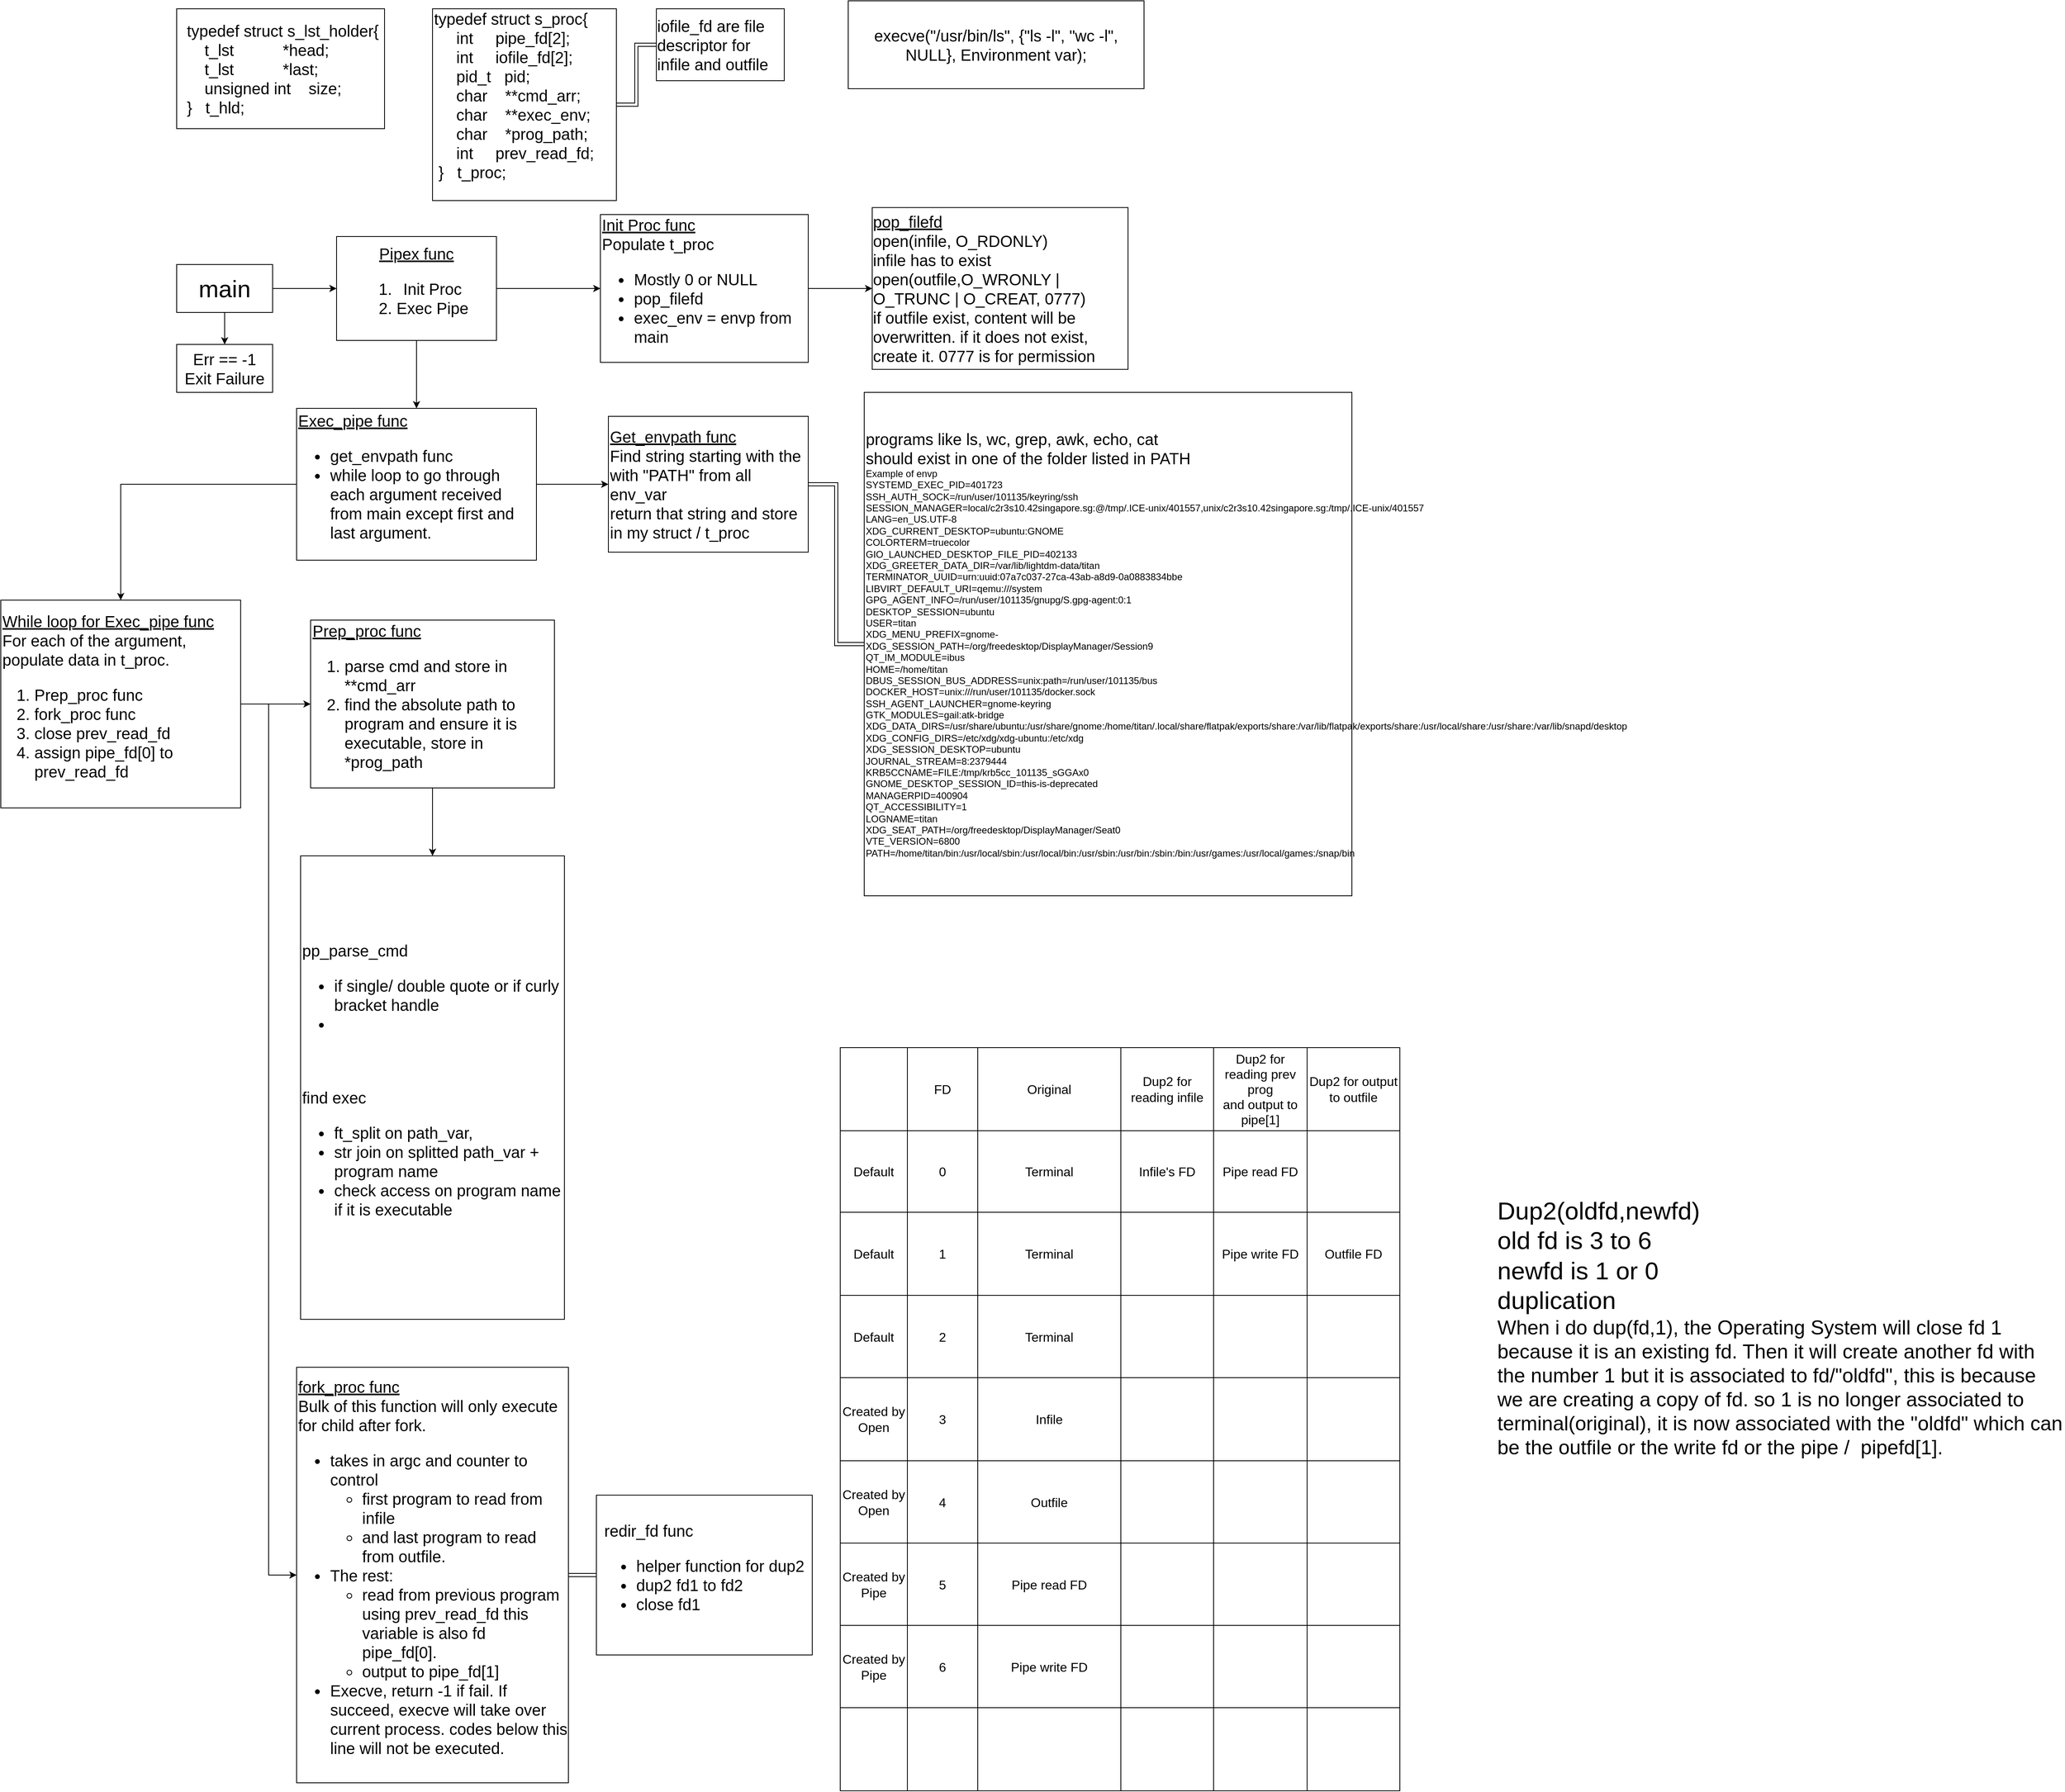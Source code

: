 <mxfile version="22.1.4" type="github">
  <diagram name="Page-1" id="S5-0JtYaMWdxEyBJnW1v">
    <mxGraphModel dx="2359" dy="1942" grid="1" gridSize="10" guides="1" tooltips="1" connect="1" arrows="1" fold="1" page="1" pageScale="1" pageWidth="850" pageHeight="1100" math="0" shadow="0">
      <root>
        <mxCell id="0" />
        <mxCell id="1" parent="0" />
        <mxCell id="DZKNoQdhy6jW-IzfUURD-4" style="edgeStyle=orthogonalEdgeStyle;rounded=0;orthogonalLoop=1;jettySize=auto;html=1;" parent="1" source="DZKNoQdhy6jW-IzfUURD-2" target="DZKNoQdhy6jW-IzfUURD-3" edge="1">
          <mxGeometry relative="1" as="geometry" />
        </mxCell>
        <mxCell id="Xo_m1RiFRlMSzJI0WYCG-6" style="edgeStyle=orthogonalEdgeStyle;rounded=0;orthogonalLoop=1;jettySize=auto;html=1;entryX=0;entryY=0.5;entryDx=0;entryDy=0;" parent="1" source="DZKNoQdhy6jW-IzfUURD-2" target="DZKNoQdhy6jW-IzfUURD-5" edge="1">
          <mxGeometry relative="1" as="geometry" />
        </mxCell>
        <mxCell id="DZKNoQdhy6jW-IzfUURD-2" value="&lt;font style=&quot;font-size: 30px;&quot;&gt;main&lt;/font&gt;" style="rounded=0;whiteSpace=wrap;html=1;" parent="1" vertex="1">
          <mxGeometry x="40" y="80" width="120" height="60" as="geometry" />
        </mxCell>
        <mxCell id="DZKNoQdhy6jW-IzfUURD-3" value="&lt;font style=&quot;font-size: 20px;&quot;&gt;Err == -1&lt;br&gt;Exit Failure&lt;/font&gt;" style="rounded=0;whiteSpace=wrap;html=1;" parent="1" vertex="1">
          <mxGeometry x="40" y="180" width="120" height="60" as="geometry" />
        </mxCell>
        <mxCell id="Xo_m1RiFRlMSzJI0WYCG-9" style="edgeStyle=orthogonalEdgeStyle;rounded=0;orthogonalLoop=1;jettySize=auto;html=1;" parent="1" source="DZKNoQdhy6jW-IzfUURD-5" target="Xo_m1RiFRlMSzJI0WYCG-7" edge="1">
          <mxGeometry relative="1" as="geometry" />
        </mxCell>
        <mxCell id="Xo_m1RiFRlMSzJI0WYCG-14" style="edgeStyle=orthogonalEdgeStyle;rounded=0;orthogonalLoop=1;jettySize=auto;html=1;" parent="1" source="DZKNoQdhy6jW-IzfUURD-5" target="Xo_m1RiFRlMSzJI0WYCG-12" edge="1">
          <mxGeometry relative="1" as="geometry" />
        </mxCell>
        <mxCell id="DZKNoQdhy6jW-IzfUURD-5" value="&lt;font style=&quot;font-size: 20px;&quot;&gt;&lt;u&gt;Pipex func&lt;/u&gt;&lt;br&gt;&lt;ol&gt;&lt;li&gt;Init Proc&lt;/li&gt;&lt;li&gt;Exec Pipe&lt;/li&gt;&lt;/ol&gt;&lt;/font&gt;" style="rounded=0;whiteSpace=wrap;html=1;align=center;" parent="1" vertex="1">
          <mxGeometry x="240" y="45" width="200" height="130" as="geometry" />
        </mxCell>
        <mxCell id="Xo_m1RiFRlMSzJI0WYCG-5" style="edgeStyle=orthogonalEdgeStyle;rounded=0;orthogonalLoop=1;jettySize=auto;html=1;entryX=0;entryY=0.5;entryDx=0;entryDy=0;shape=link;" parent="1" source="Xo_m1RiFRlMSzJI0WYCG-1" target="Xo_m1RiFRlMSzJI0WYCG-3" edge="1">
          <mxGeometry relative="1" as="geometry" />
        </mxCell>
        <mxCell id="Xo_m1RiFRlMSzJI0WYCG-1" value="&lt;div style=&quot;font-size: 20px;&quot;&gt;&lt;font style=&quot;font-size: 20px;&quot;&gt;&lt;span style=&quot;background-color: initial;&quot;&gt;typedef struct s_proc{&lt;/span&gt;&lt;br&gt;&lt;/font&gt;&lt;/div&gt;&lt;div style=&quot;font-size: 20px;&quot;&gt;&lt;font style=&quot;font-size: 20px;&quot;&gt;&amp;nbsp; &amp;nbsp; &amp;nbsp;int&amp;nbsp; &amp;nbsp; &amp;nbsp;pipe_fd[2];&lt;/font&gt;&lt;/div&gt;&lt;div style=&quot;font-size: 20px;&quot;&gt;&lt;font style=&quot;font-size: 20px;&quot;&gt;&amp;nbsp; &amp;nbsp; &amp;nbsp;int&amp;nbsp; &amp;nbsp; &amp;nbsp;iofile_fd[2];&lt;/font&gt;&lt;/div&gt;&lt;div style=&quot;font-size: 20px;&quot;&gt;&lt;font style=&quot;font-size: 20px;&quot;&gt;&amp;nbsp; &amp;nbsp; &amp;nbsp;pid_t&amp;nbsp; &amp;nbsp;pid;&lt;/font&gt;&lt;/div&gt;&lt;div style=&quot;font-size: 20px;&quot;&gt;&lt;font style=&quot;font-size: 20px;&quot;&gt;&amp;nbsp; &amp;nbsp; &amp;nbsp;char&amp;nbsp; &amp;nbsp; **cmd_arr;&lt;/font&gt;&lt;/div&gt;&lt;div style=&quot;font-size: 20px;&quot;&gt;&lt;font style=&quot;font-size: 20px;&quot;&gt;&amp;nbsp; &amp;nbsp; &amp;nbsp;char&amp;nbsp; &amp;nbsp; **exec_env;&lt;/font&gt;&lt;/div&gt;&lt;div style=&quot;font-size: 20px;&quot;&gt;&lt;font style=&quot;font-size: 20px;&quot;&gt;&amp;nbsp; &amp;nbsp; &amp;nbsp;char&amp;nbsp; &amp;nbsp; *prog_path;&lt;/font&gt;&lt;/div&gt;&lt;div style=&quot;font-size: 20px;&quot;&gt;&lt;font style=&quot;font-size: 20px;&quot;&gt;&amp;nbsp; &amp;nbsp; &amp;nbsp;int&amp;nbsp; &amp;nbsp; &amp;nbsp;prev_read_fd;&lt;/font&gt;&lt;/div&gt;&lt;div style=&quot;font-size: 20px;&quot;&gt;&lt;font style=&quot;font-size: 20px;&quot;&gt;&amp;nbsp;}&amp;nbsp; &amp;nbsp;t_proc;&lt;/font&gt;&lt;/div&gt;&lt;div style=&quot;font-size: 20px;&quot;&gt;&lt;br&gt;&lt;/div&gt;" style="rounded=0;whiteSpace=wrap;html=1;align=left;" parent="1" vertex="1">
          <mxGeometry x="360" y="-240" width="230" height="240" as="geometry" />
        </mxCell>
        <mxCell id="Xo_m1RiFRlMSzJI0WYCG-2" value="&lt;div style=&quot;border-color: var(--border-color); text-align: left; font-size: 20px;&quot;&gt;&lt;font style=&quot;font-size: 20px;&quot;&gt;&amp;nbsp;typedef struct s_lst_holder{&lt;/font&gt;&lt;/div&gt;&lt;div style=&quot;border-color: var(--border-color); text-align: left; font-size: 20px;&quot;&gt;&lt;font style=&quot;font-size: 20px;&quot;&gt;&amp;nbsp; &amp;nbsp; &amp;nbsp;t_lst&amp;nbsp; &amp;nbsp; &amp;nbsp; &amp;nbsp; &amp;nbsp; &amp;nbsp;*head;&lt;/font&gt;&lt;/div&gt;&lt;div style=&quot;border-color: var(--border-color); text-align: left; font-size: 20px;&quot;&gt;&lt;font style=&quot;font-size: 20px;&quot;&gt;&amp;nbsp; &amp;nbsp; &amp;nbsp;t_lst&amp;nbsp; &amp;nbsp; &amp;nbsp; &amp;nbsp; &amp;nbsp; &amp;nbsp;*last;&lt;/font&gt;&lt;/div&gt;&lt;div style=&quot;border-color: var(--border-color); text-align: left; font-size: 20px;&quot;&gt;&lt;font style=&quot;font-size: 20px;&quot;&gt;&amp;nbsp; &amp;nbsp; &amp;nbsp;unsigned int&amp;nbsp; &amp;nbsp; size;&lt;/font&gt;&lt;/div&gt;&lt;div style=&quot;border-color: var(--border-color); text-align: left; font-size: 20px;&quot;&gt;&lt;font style=&quot;font-size: 20px;&quot;&gt;&amp;nbsp;}&amp;nbsp; &amp;nbsp;t_hld;&lt;/font&gt;&lt;/div&gt;" style="rounded=0;whiteSpace=wrap;html=1;" parent="1" vertex="1">
          <mxGeometry x="40" y="-240" width="260" height="150" as="geometry" />
        </mxCell>
        <mxCell id="Xo_m1RiFRlMSzJI0WYCG-3" value="&lt;div style=&quot;text-align: left;&quot;&gt;&lt;span style=&quot;background-color: initial;&quot;&gt;&lt;font style=&quot;font-size: 20px;&quot;&gt;iofile_fd are file descriptor for&amp;nbsp; infile and outfile&lt;/font&gt;&lt;/span&gt;&lt;/div&gt;" style="rounded=0;whiteSpace=wrap;html=1;" parent="1" vertex="1">
          <mxGeometry x="640" y="-240" width="160" height="90" as="geometry" />
        </mxCell>
        <mxCell id="Xo_m1RiFRlMSzJI0WYCG-11" style="edgeStyle=orthogonalEdgeStyle;rounded=0;orthogonalLoop=1;jettySize=auto;html=1;" parent="1" source="Xo_m1RiFRlMSzJI0WYCG-7" target="Xo_m1RiFRlMSzJI0WYCG-10" edge="1">
          <mxGeometry relative="1" as="geometry" />
        </mxCell>
        <mxCell id="Xo_m1RiFRlMSzJI0WYCG-7" value="&lt;font style=&quot;font-size: 20px;&quot;&gt;&lt;u&gt;Init Proc func&lt;/u&gt;&lt;br&gt;&lt;span style=&quot;background-color: initial;&quot;&gt;Populate t_proc&lt;/span&gt;&lt;br&gt;&lt;ul&gt;&lt;li&gt;&lt;font style=&quot;font-size: 20px;&quot;&gt;Mostly 0 or NULL&lt;br&gt;&lt;/font&gt;&lt;/li&gt;&lt;li&gt;&lt;font style=&quot;font-size: 20px;&quot;&gt;pop_filefd&lt;/font&gt;&lt;/li&gt;&lt;li&gt;&lt;font style=&quot;font-size: 20px;&quot;&gt;exec_env = envp from main&lt;/font&gt;&lt;/li&gt;&lt;/ul&gt;&lt;/font&gt;" style="rounded=0;whiteSpace=wrap;html=1;align=left;" parent="1" vertex="1">
          <mxGeometry x="570" y="17.5" width="260" height="185" as="geometry" />
        </mxCell>
        <mxCell id="Xo_m1RiFRlMSzJI0WYCG-10" value="&lt;div style=&quot;text-align: left; font-size: 20px;&quot;&gt;&lt;span style=&quot;background-color: initial;&quot;&gt;&lt;font style=&quot;font-size: 20px;&quot;&gt;&lt;u&gt;pop_filefd&lt;/u&gt;&lt;/font&gt;&lt;/span&gt;&lt;/div&gt;&lt;div style=&quot;text-align: left; font-size: 20px;&quot;&gt;&lt;span style=&quot;background-color: initial;&quot;&gt;&lt;font style=&quot;font-size: 20px;&quot;&gt;open(infile, O_RDONLY)&lt;/font&gt;&lt;/span&gt;&lt;/div&gt;&lt;div style=&quot;text-align: left; font-size: 20px;&quot;&gt;&lt;span style=&quot;background-color: initial;&quot;&gt;&lt;font style=&quot;font-size: 20px;&quot;&gt;infile has to exist&lt;/font&gt;&lt;/span&gt;&lt;/div&gt;&lt;div style=&quot;text-align: left; font-size: 20px;&quot;&gt;&lt;span style=&quot;background-color: initial;&quot;&gt;&lt;font style=&quot;font-size: 20px;&quot;&gt;open(outfile,O_WRONLY | O_TRUNC | O_CREAT, 0777)&lt;/font&gt;&lt;/span&gt;&lt;/div&gt;&lt;div style=&quot;text-align: left; font-size: 20px;&quot;&gt;&lt;span style=&quot;background-color: initial;&quot;&gt;&lt;font style=&quot;font-size: 20px;&quot;&gt;if outfile exist, content will be overwritten. if it does not exist, create it. 0777 is for permission&lt;/font&gt;&lt;/span&gt;&lt;/div&gt;" style="rounded=0;whiteSpace=wrap;html=1;" parent="1" vertex="1">
          <mxGeometry x="910" y="8.75" width="320" height="202.5" as="geometry" />
        </mxCell>
        <mxCell id="Xo_m1RiFRlMSzJI0WYCG-19" style="edgeStyle=orthogonalEdgeStyle;rounded=0;orthogonalLoop=1;jettySize=auto;html=1;entryX=0;entryY=0.5;entryDx=0;entryDy=0;" parent="1" source="Xo_m1RiFRlMSzJI0WYCG-12" target="Xo_m1RiFRlMSzJI0WYCG-13" edge="1">
          <mxGeometry relative="1" as="geometry" />
        </mxCell>
        <mxCell id="Xo_m1RiFRlMSzJI0WYCG-21" style="edgeStyle=orthogonalEdgeStyle;rounded=0;orthogonalLoop=1;jettySize=auto;html=1;entryX=0.5;entryY=0;entryDx=0;entryDy=0;" parent="1" source="Xo_m1RiFRlMSzJI0WYCG-12" target="Xo_m1RiFRlMSzJI0WYCG-20" edge="1">
          <mxGeometry relative="1" as="geometry" />
        </mxCell>
        <mxCell id="Xo_m1RiFRlMSzJI0WYCG-12" value="&lt;font style=&quot;font-size: 20px;&quot;&gt;&lt;u&gt;Exec_pipe func&lt;/u&gt;&lt;br&gt;&lt;ul&gt;&lt;li&gt;&lt;font style=&quot;font-size: 20px;&quot;&gt;get_envpath func&lt;/font&gt;&lt;/li&gt;&lt;li&gt;&lt;font style=&quot;font-size: 20px;&quot;&gt;while loop to go through each argument received from main except first and last argument.&lt;/font&gt;&lt;/li&gt;&lt;/ul&gt;&lt;/font&gt;" style="rounded=0;whiteSpace=wrap;html=1;align=left;" parent="1" vertex="1">
          <mxGeometry x="190" y="260" width="300" height="190" as="geometry" />
        </mxCell>
        <mxCell id="Xo_m1RiFRlMSzJI0WYCG-16" style="edgeStyle=orthogonalEdgeStyle;rounded=0;orthogonalLoop=1;jettySize=auto;html=1;shape=link;" parent="1" source="Xo_m1RiFRlMSzJI0WYCG-13" target="Xo_m1RiFRlMSzJI0WYCG-15" edge="1">
          <mxGeometry relative="1" as="geometry" />
        </mxCell>
        <mxCell id="Xo_m1RiFRlMSzJI0WYCG-13" value="&lt;font style=&quot;font-size: 20px;&quot;&gt;&lt;u&gt;Get_envpath func&lt;/u&gt;&lt;br&gt;Find string starting with the with &quot;PATH&quot; from all env_var&lt;br&gt;return that string and store in my struct / t_proc&lt;br&gt;&lt;/font&gt;" style="rounded=0;whiteSpace=wrap;html=1;align=left;" parent="1" vertex="1">
          <mxGeometry x="580" y="270" width="250" height="170" as="geometry" />
        </mxCell>
        <mxCell id="Xo_m1RiFRlMSzJI0WYCG-15" value="&lt;div style=&quot;text-align: justify;&quot;&gt;&lt;br&gt;&lt;/div&gt;&lt;font style=&quot;font-size: 20px;&quot;&gt;&lt;div style=&quot;text-align: justify;&quot;&gt;&lt;span style=&quot;background-color: initial;&quot;&gt;programs like ls, wc, grep, awk, echo, cat&amp;nbsp;&lt;/span&gt;&lt;/div&gt;&lt;div style=&quot;text-align: justify;&quot;&gt;&lt;span style=&quot;background-color: initial;&quot;&gt;should exist in one of the folder listed in PATH&lt;/span&gt;&lt;/div&gt;&lt;/font&gt;&lt;div style=&quot;text-align: justify;&quot;&gt;&lt;span style=&quot;background-color: initial;&quot;&gt;Example of envp&lt;/span&gt;&lt;/div&gt;&lt;div style=&quot;text-align: justify;&quot;&gt;SYSTEMD_EXEC_PID=401723&lt;/div&gt;&lt;div style=&quot;text-align: justify;&quot;&gt;SSH_AUTH_SOCK=/run/user/101135/keyring/ssh&lt;/div&gt;&lt;div style=&quot;text-align: justify;&quot;&gt;SESSION_MANAGER=local/c2r3s10.42singapore.sg:@/tmp/.ICE-unix/401557,unix/c2r3s10.42singapore.sg:/tmp/.ICE-unix/401557&lt;/div&gt;&lt;div style=&quot;text-align: justify;&quot;&gt;LANG=en_US.UTF-8&lt;/div&gt;&lt;div style=&quot;text-align: justify;&quot;&gt;XDG_CURRENT_DESKTOP=ubuntu:GNOME&lt;/div&gt;&lt;div style=&quot;text-align: justify;&quot;&gt;COLORTERM=truecolor&lt;/div&gt;&lt;div style=&quot;text-align: justify;&quot;&gt;GIO_LAUNCHED_DESKTOP_FILE_PID=402133&lt;/div&gt;&lt;div style=&quot;text-align: justify;&quot;&gt;XDG_GREETER_DATA_DIR=/var/lib/lightdm-data/titan&lt;/div&gt;&lt;div style=&quot;text-align: justify;&quot;&gt;TERMINATOR_UUID=urn:uuid:07a7c037-27ca-43ab-a8d9-0a0883834bbe&lt;/div&gt;&lt;div style=&quot;text-align: justify;&quot;&gt;LIBVIRT_DEFAULT_URI=qemu:///system&lt;/div&gt;&lt;div style=&quot;text-align: justify;&quot;&gt;GPG_AGENT_INFO=/run/user/101135/gnupg/S.gpg-agent:0:1&lt;/div&gt;&lt;div style=&quot;text-align: justify;&quot;&gt;DESKTOP_SESSION=ubuntu&lt;/div&gt;&lt;div style=&quot;text-align: justify;&quot;&gt;USER=titan&lt;/div&gt;&lt;div style=&quot;text-align: justify;&quot;&gt;XDG_MENU_PREFIX=gnome-&lt;/div&gt;&lt;div style=&quot;text-align: justify;&quot;&gt;XDG_SESSION_PATH=/org/freedesktop/DisplayManager/Session9&lt;/div&gt;&lt;div style=&quot;text-align: justify;&quot;&gt;QT_IM_MODULE=ibus&lt;/div&gt;&lt;div style=&quot;text-align: justify;&quot;&gt;HOME=/home/titan&lt;/div&gt;&lt;div style=&quot;text-align: justify;&quot;&gt;DBUS_SESSION_BUS_ADDRESS=unix:path=/run/user/101135/bus&lt;/div&gt;&lt;div style=&quot;text-align: justify;&quot;&gt;DOCKER_HOST=unix:///run/user/101135/docker.sock&lt;/div&gt;&lt;div style=&quot;text-align: justify;&quot;&gt;SSH_AGENT_LAUNCHER=gnome-keyring&lt;/div&gt;&lt;div style=&quot;text-align: justify;&quot;&gt;GTK_MODULES=gail:atk-bridge&lt;/div&gt;&lt;div style=&quot;text-align: justify;&quot;&gt;XDG_DATA_DIRS=/usr/share/ubuntu:/usr/share/gnome:/home/titan/.local/share/flatpak/exports/share:/var/lib/flatpak/exports/share:/usr/local/share:/usr/share:/var/lib/snapd/desktop&lt;/div&gt;&lt;div style=&quot;text-align: justify;&quot;&gt;XDG_CONFIG_DIRS=/etc/xdg/xdg-ubuntu:/etc/xdg&lt;/div&gt;&lt;div style=&quot;text-align: justify;&quot;&gt;XDG_SESSION_DESKTOP=ubuntu&lt;/div&gt;&lt;div style=&quot;text-align: justify;&quot;&gt;JOURNAL_STREAM=8:2379444&lt;/div&gt;&lt;div style=&quot;text-align: justify;&quot;&gt;KRB5CCNAME=FILE:/tmp/krb5cc_101135_sGGAx0&lt;/div&gt;&lt;div style=&quot;text-align: justify;&quot;&gt;GNOME_DESKTOP_SESSION_ID=this-is-deprecated&lt;/div&gt;&lt;div style=&quot;text-align: justify;&quot;&gt;MANAGERPID=400904&lt;/div&gt;&lt;div style=&quot;text-align: justify;&quot;&gt;QT_ACCESSIBILITY=1&lt;/div&gt;&lt;div style=&quot;text-align: justify;&quot;&gt;LOGNAME=titan&lt;/div&gt;&lt;div style=&quot;text-align: justify;&quot;&gt;XDG_SEAT_PATH=/org/freedesktop/DisplayManager/Seat0&lt;/div&gt;&lt;div style=&quot;text-align: justify;&quot;&gt;VTE_VERSION=6800&lt;/div&gt;&lt;div style=&quot;text-align: justify;&quot;&gt;PATH=/home/titan/bin:/usr/local/sbin:/usr/local/bin:/usr/sbin:/usr/bin:/sbin:/bin:/usr/games:/usr/local/games:/snap/bin&lt;/div&gt;&lt;div style=&quot;text-align: justify;&quot;&gt;&lt;br&gt;&lt;/div&gt;" style="rounded=0;whiteSpace=wrap;html=1;align=left;" parent="1" vertex="1">
          <mxGeometry x="900" y="240" width="610" height="630" as="geometry" />
        </mxCell>
        <mxCell id="Xo_m1RiFRlMSzJI0WYCG-24" style="edgeStyle=orthogonalEdgeStyle;rounded=0;orthogonalLoop=1;jettySize=auto;html=1;" parent="1" source="Xo_m1RiFRlMSzJI0WYCG-20" target="Xo_m1RiFRlMSzJI0WYCG-22" edge="1">
          <mxGeometry relative="1" as="geometry" />
        </mxCell>
        <mxCell id="Xo_m1RiFRlMSzJI0WYCG-27" style="edgeStyle=orthogonalEdgeStyle;rounded=0;orthogonalLoop=1;jettySize=auto;html=1;entryX=0;entryY=0.5;entryDx=0;entryDy=0;" parent="1" source="Xo_m1RiFRlMSzJI0WYCG-20" target="Xo_m1RiFRlMSzJI0WYCG-25" edge="1">
          <mxGeometry relative="1" as="geometry" />
        </mxCell>
        <mxCell id="Xo_m1RiFRlMSzJI0WYCG-20" value="&lt;font style=&quot;font-size: 20px;&quot;&gt;&lt;u&gt;While loop for Exec_pipe func&lt;br&gt;&lt;/u&gt;For each of the argument, populate data in t_proc.&lt;br&gt;&lt;ol&gt;&lt;li&gt;&lt;font style=&quot;font-size: 20px;&quot;&gt;Prep_proc func&lt;/font&gt;&lt;/li&gt;&lt;li&gt;&lt;font style=&quot;font-size: 20px;&quot;&gt;fork_proc func&lt;/font&gt;&lt;/li&gt;&lt;li&gt;&lt;font style=&quot;font-size: 20px;&quot;&gt;close prev_read_fd&lt;/font&gt;&lt;/li&gt;&lt;li&gt;&lt;font style=&quot;font-size: 20px;&quot;&gt;assign pipe_fd[0] to prev_read_fd&amp;nbsp;&lt;/font&gt;&lt;/li&gt;&lt;/ol&gt;&lt;/font&gt;" style="rounded=0;whiteSpace=wrap;html=1;align=left;" parent="1" vertex="1">
          <mxGeometry x="-180" y="500" width="300" height="260" as="geometry" />
        </mxCell>
        <mxCell id="T_XelG2kcNuDPpH44jGu-3" style="edgeStyle=orthogonalEdgeStyle;rounded=0;orthogonalLoop=1;jettySize=auto;html=1;" parent="1" source="Xo_m1RiFRlMSzJI0WYCG-22" target="T_XelG2kcNuDPpH44jGu-1" edge="1">
          <mxGeometry relative="1" as="geometry" />
        </mxCell>
        <mxCell id="Xo_m1RiFRlMSzJI0WYCG-22" value="&lt;font style=&quot;font-size: 20px;&quot;&gt;&lt;u&gt;Prep_proc func&lt;br&gt;&lt;/u&gt;&lt;ol style=&quot;border-color: var(--border-color);&quot;&gt;&lt;li style=&quot;border-color: var(--border-color);&quot;&gt;&lt;font style=&quot;border-color: var(--border-color);&quot;&gt;parse cmd and store in **cmd_arr&lt;/font&gt;&lt;/li&gt;&lt;li style=&quot;border-color: var(--border-color);&quot;&gt;&lt;font style=&quot;border-color: var(--border-color);&quot;&gt;find the absolute path to program and ensure it is executable, store in *prog_path&lt;/font&gt;&lt;/li&gt;&lt;/ol&gt;&lt;/font&gt;" style="rounded=0;whiteSpace=wrap;html=1;align=left;" parent="1" vertex="1">
          <mxGeometry x="207.5" y="525" width="305" height="210" as="geometry" />
        </mxCell>
        <mxCell id="Xo_m1RiFRlMSzJI0WYCG-29" style="edgeStyle=orthogonalEdgeStyle;rounded=0;orthogonalLoop=1;jettySize=auto;html=1;entryX=0;entryY=0.5;entryDx=0;entryDy=0;shape=link;" parent="1" source="Xo_m1RiFRlMSzJI0WYCG-25" target="Xo_m1RiFRlMSzJI0WYCG-28" edge="1">
          <mxGeometry relative="1" as="geometry" />
        </mxCell>
        <mxCell id="Xo_m1RiFRlMSzJI0WYCG-25" value="&lt;font style=&quot;font-size: 20px;&quot;&gt;&lt;u&gt;fork_proc func&lt;br&gt;&lt;/u&gt;Bulk of this function will only execute for child after fork.&lt;br&gt;&lt;ul&gt;&lt;li&gt;&lt;span style=&quot;background-color: initial;&quot;&gt;takes in argc and counter to control&lt;/span&gt;&lt;br&gt;&lt;/li&gt;&lt;ul&gt;&lt;li&gt;&lt;span style=&quot;background-color: initial;&quot;&gt;first program to read from infile&lt;/span&gt;&lt;/li&gt;&lt;li&gt;&lt;span style=&quot;background-color: initial;&quot;&gt;and last program to read from outfile.&amp;nbsp;&lt;/span&gt;&lt;/li&gt;&lt;/ul&gt;&lt;li&gt;&lt;span style=&quot;background-color: initial;&quot;&gt;The rest:&lt;/span&gt;&lt;/li&gt;&lt;ul&gt;&lt;li&gt;&lt;span style=&quot;background-color: initial;&quot;&gt;read from previous program using prev_read_fd&amp;nbsp;&lt;/span&gt;this variable is also fd pipe_fd[0].&amp;nbsp;&lt;/li&gt;&lt;li&gt;output to pipe_fd[1]&lt;/li&gt;&lt;/ul&gt;&lt;li&gt;Execve, return -1 if fail. If succeed, execve will take over current process. codes below this line will not be executed.&lt;/li&gt;&lt;/ul&gt;&lt;/font&gt;" style="rounded=0;whiteSpace=wrap;html=1;align=left;" parent="1" vertex="1">
          <mxGeometry x="190" y="1460" width="340" height="520" as="geometry" />
        </mxCell>
        <mxCell id="Xo_m1RiFRlMSzJI0WYCG-28" value="&lt;div style=&quot;text-align: left;&quot;&gt;&lt;span style=&quot;font-size: 20px; background-color: initial;&quot;&gt;redir_fd func&lt;/span&gt;&lt;/div&gt;&lt;font style=&quot;font-size: 20px;&quot;&gt;&lt;ul&gt;&lt;li style=&quot;text-align: left;&quot;&gt;&lt;font style=&quot;font-size: 20px;&quot;&gt;helper function for dup2&lt;/font&gt;&lt;/li&gt;&lt;li style=&quot;text-align: left;&quot;&gt;&lt;font style=&quot;font-size: 20px;&quot;&gt;dup2 fd1 to fd2&lt;/font&gt;&lt;/li&gt;&lt;li style=&quot;text-align: left;&quot;&gt;&lt;font style=&quot;font-size: 20px;&quot;&gt;close fd1&lt;/font&gt;&lt;/li&gt;&lt;/ul&gt;&lt;/font&gt;" style="rounded=0;whiteSpace=wrap;html=1;" parent="1" vertex="1">
          <mxGeometry x="565" y="1620" width="270" height="200" as="geometry" />
        </mxCell>
        <mxCell id="Xo_m1RiFRlMSzJI0WYCG-70" value="Table" style="shape=table;startSize=0;container=1;collapsible=0;childLayout=tableLayout;strokeColor=default;fontSize=16;fontColor=none;noLabel=1;" parent="1" vertex="1">
          <mxGeometry x="870" y="1060" width="700" height="930" as="geometry" />
        </mxCell>
        <mxCell id="Xo_m1RiFRlMSzJI0WYCG-83" style="shape=tableRow;horizontal=0;startSize=0;swimlaneHead=0;swimlaneBody=0;strokeColor=inherit;top=0;left=0;bottom=0;right=0;collapsible=0;dropTarget=0;fillColor=none;points=[[0,0.5],[1,0.5]];portConstraint=eastwest;fontSize=16;" parent="Xo_m1RiFRlMSzJI0WYCG-70" vertex="1">
          <mxGeometry width="700" height="104" as="geometry" />
        </mxCell>
        <mxCell id="Xo_m1RiFRlMSzJI0WYCG-84" style="shape=partialRectangle;html=1;whiteSpace=wrap;connectable=0;strokeColor=inherit;overflow=hidden;fillColor=none;top=0;left=0;bottom=0;right=0;pointerEvents=1;fontSize=16;" parent="Xo_m1RiFRlMSzJI0WYCG-83" vertex="1">
          <mxGeometry width="84" height="104" as="geometry">
            <mxRectangle width="84" height="104" as="alternateBounds" />
          </mxGeometry>
        </mxCell>
        <mxCell id="Xo_m1RiFRlMSzJI0WYCG-85" value="FD" style="shape=partialRectangle;html=1;whiteSpace=wrap;connectable=0;strokeColor=inherit;overflow=hidden;fillColor=none;top=0;left=0;bottom=0;right=0;pointerEvents=1;fontSize=16;" parent="Xo_m1RiFRlMSzJI0WYCG-83" vertex="1">
          <mxGeometry x="84" width="88" height="104" as="geometry">
            <mxRectangle width="88" height="104" as="alternateBounds" />
          </mxGeometry>
        </mxCell>
        <mxCell id="Xo_m1RiFRlMSzJI0WYCG-86" value="Original" style="shape=partialRectangle;html=1;whiteSpace=wrap;connectable=0;strokeColor=inherit;overflow=hidden;fillColor=none;top=0;left=0;bottom=0;right=0;pointerEvents=1;fontSize=16;" parent="Xo_m1RiFRlMSzJI0WYCG-83" vertex="1">
          <mxGeometry x="172" width="179" height="104" as="geometry">
            <mxRectangle width="179" height="104" as="alternateBounds" />
          </mxGeometry>
        </mxCell>
        <mxCell id="Xo_m1RiFRlMSzJI0WYCG-99" value="Dup2 for reading infile" style="shape=partialRectangle;html=1;whiteSpace=wrap;connectable=0;strokeColor=inherit;overflow=hidden;fillColor=none;top=0;left=0;bottom=0;right=0;pointerEvents=1;fontSize=16;" parent="Xo_m1RiFRlMSzJI0WYCG-83" vertex="1">
          <mxGeometry x="351" width="116" height="104" as="geometry">
            <mxRectangle width="116" height="104" as="alternateBounds" />
          </mxGeometry>
        </mxCell>
        <mxCell id="Xo_m1RiFRlMSzJI0WYCG-116" value="Dup2 for reading prev prog&lt;br&gt;and output to pipe[1]" style="shape=partialRectangle;html=1;whiteSpace=wrap;connectable=0;strokeColor=inherit;overflow=hidden;fillColor=none;top=0;left=0;bottom=0;right=0;pointerEvents=1;fontSize=16;" parent="Xo_m1RiFRlMSzJI0WYCG-83" vertex="1">
          <mxGeometry x="467" width="117" height="104" as="geometry">
            <mxRectangle width="117" height="104" as="alternateBounds" />
          </mxGeometry>
        </mxCell>
        <mxCell id="Xo_m1RiFRlMSzJI0WYCG-125" value="Dup2 for output to outfile" style="shape=partialRectangle;html=1;whiteSpace=wrap;connectable=0;strokeColor=inherit;overflow=hidden;fillColor=none;top=0;left=0;bottom=0;right=0;pointerEvents=1;fontSize=16;" parent="Xo_m1RiFRlMSzJI0WYCG-83" vertex="1">
          <mxGeometry x="584" width="116" height="104" as="geometry">
            <mxRectangle width="116" height="104" as="alternateBounds" />
          </mxGeometry>
        </mxCell>
        <mxCell id="Xo_m1RiFRlMSzJI0WYCG-87" style="shape=tableRow;horizontal=0;startSize=0;swimlaneHead=0;swimlaneBody=0;strokeColor=inherit;top=0;left=0;bottom=0;right=0;collapsible=0;dropTarget=0;fillColor=none;points=[[0,0.5],[1,0.5]];portConstraint=eastwest;fontSize=16;" parent="Xo_m1RiFRlMSzJI0WYCG-70" vertex="1">
          <mxGeometry y="104" width="700" height="102" as="geometry" />
        </mxCell>
        <mxCell id="Xo_m1RiFRlMSzJI0WYCG-88" value="Default" style="shape=partialRectangle;html=1;whiteSpace=wrap;connectable=0;strokeColor=inherit;overflow=hidden;fillColor=none;top=0;left=0;bottom=0;right=0;pointerEvents=1;fontSize=16;" parent="Xo_m1RiFRlMSzJI0WYCG-87" vertex="1">
          <mxGeometry width="84" height="102" as="geometry">
            <mxRectangle width="84" height="102" as="alternateBounds" />
          </mxGeometry>
        </mxCell>
        <mxCell id="Xo_m1RiFRlMSzJI0WYCG-89" value="0" style="shape=partialRectangle;html=1;whiteSpace=wrap;connectable=0;strokeColor=inherit;overflow=hidden;fillColor=none;top=0;left=0;bottom=0;right=0;pointerEvents=1;fontSize=16;" parent="Xo_m1RiFRlMSzJI0WYCG-87" vertex="1">
          <mxGeometry x="84" width="88" height="102" as="geometry">
            <mxRectangle width="88" height="102" as="alternateBounds" />
          </mxGeometry>
        </mxCell>
        <mxCell id="Xo_m1RiFRlMSzJI0WYCG-90" value="Terminal" style="shape=partialRectangle;html=1;whiteSpace=wrap;connectable=0;strokeColor=inherit;overflow=hidden;fillColor=none;top=0;left=0;bottom=0;right=0;pointerEvents=1;fontSize=16;" parent="Xo_m1RiFRlMSzJI0WYCG-87" vertex="1">
          <mxGeometry x="172" width="179" height="102" as="geometry">
            <mxRectangle width="179" height="102" as="alternateBounds" />
          </mxGeometry>
        </mxCell>
        <mxCell id="Xo_m1RiFRlMSzJI0WYCG-100" value="Infile&#39;s FD" style="shape=partialRectangle;html=1;whiteSpace=wrap;connectable=0;strokeColor=inherit;overflow=hidden;fillColor=none;top=0;left=0;bottom=0;right=0;pointerEvents=1;fontSize=16;" parent="Xo_m1RiFRlMSzJI0WYCG-87" vertex="1">
          <mxGeometry x="351" width="116" height="102" as="geometry">
            <mxRectangle width="116" height="102" as="alternateBounds" />
          </mxGeometry>
        </mxCell>
        <mxCell id="Xo_m1RiFRlMSzJI0WYCG-117" value="Pipe read FD" style="shape=partialRectangle;html=1;whiteSpace=wrap;connectable=0;strokeColor=inherit;overflow=hidden;fillColor=none;top=0;left=0;bottom=0;right=0;pointerEvents=1;fontSize=16;" parent="Xo_m1RiFRlMSzJI0WYCG-87" vertex="1">
          <mxGeometry x="467" width="117" height="102" as="geometry">
            <mxRectangle width="117" height="102" as="alternateBounds" />
          </mxGeometry>
        </mxCell>
        <mxCell id="Xo_m1RiFRlMSzJI0WYCG-126" style="shape=partialRectangle;html=1;whiteSpace=wrap;connectable=0;strokeColor=inherit;overflow=hidden;fillColor=none;top=0;left=0;bottom=0;right=0;pointerEvents=1;fontSize=16;" parent="Xo_m1RiFRlMSzJI0WYCG-87" vertex="1">
          <mxGeometry x="584" width="116" height="102" as="geometry">
            <mxRectangle width="116" height="102" as="alternateBounds" />
          </mxGeometry>
        </mxCell>
        <mxCell id="Xo_m1RiFRlMSzJI0WYCG-91" style="shape=tableRow;horizontal=0;startSize=0;swimlaneHead=0;swimlaneBody=0;strokeColor=inherit;top=0;left=0;bottom=0;right=0;collapsible=0;dropTarget=0;fillColor=none;points=[[0,0.5],[1,0.5]];portConstraint=eastwest;fontSize=16;" parent="Xo_m1RiFRlMSzJI0WYCG-70" vertex="1">
          <mxGeometry y="206" width="700" height="104" as="geometry" />
        </mxCell>
        <mxCell id="Xo_m1RiFRlMSzJI0WYCG-92" value="Default" style="shape=partialRectangle;html=1;whiteSpace=wrap;connectable=0;strokeColor=inherit;overflow=hidden;fillColor=none;top=0;left=0;bottom=0;right=0;pointerEvents=1;fontSize=16;" parent="Xo_m1RiFRlMSzJI0WYCG-91" vertex="1">
          <mxGeometry width="84" height="104" as="geometry">
            <mxRectangle width="84" height="104" as="alternateBounds" />
          </mxGeometry>
        </mxCell>
        <mxCell id="Xo_m1RiFRlMSzJI0WYCG-93" value="1" style="shape=partialRectangle;html=1;whiteSpace=wrap;connectable=0;strokeColor=inherit;overflow=hidden;fillColor=none;top=0;left=0;bottom=0;right=0;pointerEvents=1;fontSize=16;" parent="Xo_m1RiFRlMSzJI0WYCG-91" vertex="1">
          <mxGeometry x="84" width="88" height="104" as="geometry">
            <mxRectangle width="88" height="104" as="alternateBounds" />
          </mxGeometry>
        </mxCell>
        <mxCell id="Xo_m1RiFRlMSzJI0WYCG-94" value="Terminal" style="shape=partialRectangle;html=1;whiteSpace=wrap;connectable=0;strokeColor=inherit;overflow=hidden;fillColor=none;top=0;left=0;bottom=0;right=0;pointerEvents=1;fontSize=16;" parent="Xo_m1RiFRlMSzJI0WYCG-91" vertex="1">
          <mxGeometry x="172" width="179" height="104" as="geometry">
            <mxRectangle width="179" height="104" as="alternateBounds" />
          </mxGeometry>
        </mxCell>
        <mxCell id="Xo_m1RiFRlMSzJI0WYCG-101" style="shape=partialRectangle;html=1;whiteSpace=wrap;connectable=0;strokeColor=inherit;overflow=hidden;fillColor=none;top=0;left=0;bottom=0;right=0;pointerEvents=1;fontSize=16;" parent="Xo_m1RiFRlMSzJI0WYCG-91" vertex="1">
          <mxGeometry x="351" width="116" height="104" as="geometry">
            <mxRectangle width="116" height="104" as="alternateBounds" />
          </mxGeometry>
        </mxCell>
        <mxCell id="Xo_m1RiFRlMSzJI0WYCG-118" value="Pipe write FD" style="shape=partialRectangle;html=1;whiteSpace=wrap;connectable=0;strokeColor=inherit;overflow=hidden;fillColor=none;top=0;left=0;bottom=0;right=0;pointerEvents=1;fontSize=16;" parent="Xo_m1RiFRlMSzJI0WYCG-91" vertex="1">
          <mxGeometry x="467" width="117" height="104" as="geometry">
            <mxRectangle width="117" height="104" as="alternateBounds" />
          </mxGeometry>
        </mxCell>
        <mxCell id="Xo_m1RiFRlMSzJI0WYCG-127" value="Outfile FD" style="shape=partialRectangle;html=1;whiteSpace=wrap;connectable=0;strokeColor=inherit;overflow=hidden;fillColor=none;top=0;left=0;bottom=0;right=0;pointerEvents=1;fontSize=16;" parent="Xo_m1RiFRlMSzJI0WYCG-91" vertex="1">
          <mxGeometry x="584" width="116" height="104" as="geometry">
            <mxRectangle width="116" height="104" as="alternateBounds" />
          </mxGeometry>
        </mxCell>
        <mxCell id="Xo_m1RiFRlMSzJI0WYCG-95" style="shape=tableRow;horizontal=0;startSize=0;swimlaneHead=0;swimlaneBody=0;strokeColor=inherit;top=0;left=0;bottom=0;right=0;collapsible=0;dropTarget=0;fillColor=none;points=[[0,0.5],[1,0.5]];portConstraint=eastwest;fontSize=16;" parent="Xo_m1RiFRlMSzJI0WYCG-70" vertex="1">
          <mxGeometry y="310" width="700" height="103" as="geometry" />
        </mxCell>
        <mxCell id="Xo_m1RiFRlMSzJI0WYCG-96" value="Default" style="shape=partialRectangle;html=1;whiteSpace=wrap;connectable=0;strokeColor=inherit;overflow=hidden;fillColor=none;top=0;left=0;bottom=0;right=0;pointerEvents=1;fontSize=16;" parent="Xo_m1RiFRlMSzJI0WYCG-95" vertex="1">
          <mxGeometry width="84" height="103" as="geometry">
            <mxRectangle width="84" height="103" as="alternateBounds" />
          </mxGeometry>
        </mxCell>
        <mxCell id="Xo_m1RiFRlMSzJI0WYCG-97" value="2" style="shape=partialRectangle;html=1;whiteSpace=wrap;connectable=0;strokeColor=inherit;overflow=hidden;fillColor=none;top=0;left=0;bottom=0;right=0;pointerEvents=1;fontSize=16;" parent="Xo_m1RiFRlMSzJI0WYCG-95" vertex="1">
          <mxGeometry x="84" width="88" height="103" as="geometry">
            <mxRectangle width="88" height="103" as="alternateBounds" />
          </mxGeometry>
        </mxCell>
        <mxCell id="Xo_m1RiFRlMSzJI0WYCG-98" value="Terminal" style="shape=partialRectangle;html=1;whiteSpace=wrap;connectable=0;strokeColor=inherit;overflow=hidden;fillColor=none;top=0;left=0;bottom=0;right=0;pointerEvents=1;fontSize=16;" parent="Xo_m1RiFRlMSzJI0WYCG-95" vertex="1">
          <mxGeometry x="172" width="179" height="103" as="geometry">
            <mxRectangle width="179" height="103" as="alternateBounds" />
          </mxGeometry>
        </mxCell>
        <mxCell id="Xo_m1RiFRlMSzJI0WYCG-102" style="shape=partialRectangle;html=1;whiteSpace=wrap;connectable=0;strokeColor=inherit;overflow=hidden;fillColor=none;top=0;left=0;bottom=0;right=0;pointerEvents=1;fontSize=16;" parent="Xo_m1RiFRlMSzJI0WYCG-95" vertex="1">
          <mxGeometry x="351" width="116" height="103" as="geometry">
            <mxRectangle width="116" height="103" as="alternateBounds" />
          </mxGeometry>
        </mxCell>
        <mxCell id="Xo_m1RiFRlMSzJI0WYCG-119" style="shape=partialRectangle;html=1;whiteSpace=wrap;connectable=0;strokeColor=inherit;overflow=hidden;fillColor=none;top=0;left=0;bottom=0;right=0;pointerEvents=1;fontSize=16;" parent="Xo_m1RiFRlMSzJI0WYCG-95" vertex="1">
          <mxGeometry x="467" width="117" height="103" as="geometry">
            <mxRectangle width="117" height="103" as="alternateBounds" />
          </mxGeometry>
        </mxCell>
        <mxCell id="Xo_m1RiFRlMSzJI0WYCG-128" style="shape=partialRectangle;html=1;whiteSpace=wrap;connectable=0;strokeColor=inherit;overflow=hidden;fillColor=none;top=0;left=0;bottom=0;right=0;pointerEvents=1;fontSize=16;" parent="Xo_m1RiFRlMSzJI0WYCG-95" vertex="1">
          <mxGeometry x="584" width="116" height="103" as="geometry">
            <mxRectangle width="116" height="103" as="alternateBounds" />
          </mxGeometry>
        </mxCell>
        <mxCell id="Xo_m1RiFRlMSzJI0WYCG-71" value="" style="shape=tableRow;horizontal=0;startSize=0;swimlaneHead=0;swimlaneBody=0;strokeColor=inherit;top=0;left=0;bottom=0;right=0;collapsible=0;dropTarget=0;fillColor=none;points=[[0,0.5],[1,0.5]];portConstraint=eastwest;fontSize=16;" parent="Xo_m1RiFRlMSzJI0WYCG-70" vertex="1">
          <mxGeometry y="413" width="700" height="104" as="geometry" />
        </mxCell>
        <mxCell id="Xo_m1RiFRlMSzJI0WYCG-72" value="Created by Open" style="shape=partialRectangle;html=1;whiteSpace=wrap;connectable=0;strokeColor=inherit;overflow=hidden;fillColor=none;top=0;left=0;bottom=0;right=0;pointerEvents=1;fontSize=16;" parent="Xo_m1RiFRlMSzJI0WYCG-71" vertex="1">
          <mxGeometry width="84" height="104" as="geometry">
            <mxRectangle width="84" height="104" as="alternateBounds" />
          </mxGeometry>
        </mxCell>
        <mxCell id="Xo_m1RiFRlMSzJI0WYCG-73" value="3" style="shape=partialRectangle;html=1;whiteSpace=wrap;connectable=0;strokeColor=inherit;overflow=hidden;fillColor=none;top=0;left=0;bottom=0;right=0;pointerEvents=1;fontSize=16;" parent="Xo_m1RiFRlMSzJI0WYCG-71" vertex="1">
          <mxGeometry x="84" width="88" height="104" as="geometry">
            <mxRectangle width="88" height="104" as="alternateBounds" />
          </mxGeometry>
        </mxCell>
        <mxCell id="Xo_m1RiFRlMSzJI0WYCG-74" value="Infile" style="shape=partialRectangle;html=1;whiteSpace=wrap;connectable=0;strokeColor=inherit;overflow=hidden;fillColor=none;top=0;left=0;bottom=0;right=0;pointerEvents=1;fontSize=16;" parent="Xo_m1RiFRlMSzJI0WYCG-71" vertex="1">
          <mxGeometry x="172" width="179" height="104" as="geometry">
            <mxRectangle width="179" height="104" as="alternateBounds" />
          </mxGeometry>
        </mxCell>
        <mxCell id="Xo_m1RiFRlMSzJI0WYCG-103" style="shape=partialRectangle;html=1;whiteSpace=wrap;connectable=0;strokeColor=inherit;overflow=hidden;fillColor=none;top=0;left=0;bottom=0;right=0;pointerEvents=1;fontSize=16;" parent="Xo_m1RiFRlMSzJI0WYCG-71" vertex="1">
          <mxGeometry x="351" width="116" height="104" as="geometry">
            <mxRectangle width="116" height="104" as="alternateBounds" />
          </mxGeometry>
        </mxCell>
        <mxCell id="Xo_m1RiFRlMSzJI0WYCG-120" style="shape=partialRectangle;html=1;whiteSpace=wrap;connectable=0;strokeColor=inherit;overflow=hidden;fillColor=none;top=0;left=0;bottom=0;right=0;pointerEvents=1;fontSize=16;" parent="Xo_m1RiFRlMSzJI0WYCG-71" vertex="1">
          <mxGeometry x="467" width="117" height="104" as="geometry">
            <mxRectangle width="117" height="104" as="alternateBounds" />
          </mxGeometry>
        </mxCell>
        <mxCell id="Xo_m1RiFRlMSzJI0WYCG-129" style="shape=partialRectangle;html=1;whiteSpace=wrap;connectable=0;strokeColor=inherit;overflow=hidden;fillColor=none;top=0;left=0;bottom=0;right=0;pointerEvents=1;fontSize=16;" parent="Xo_m1RiFRlMSzJI0WYCG-71" vertex="1">
          <mxGeometry x="584" width="116" height="104" as="geometry">
            <mxRectangle width="116" height="104" as="alternateBounds" />
          </mxGeometry>
        </mxCell>
        <mxCell id="Xo_m1RiFRlMSzJI0WYCG-75" value="" style="shape=tableRow;horizontal=0;startSize=0;swimlaneHead=0;swimlaneBody=0;strokeColor=inherit;top=0;left=0;bottom=0;right=0;collapsible=0;dropTarget=0;fillColor=none;points=[[0,0.5],[1,0.5]];portConstraint=eastwest;fontSize=16;" parent="Xo_m1RiFRlMSzJI0WYCG-70" vertex="1">
          <mxGeometry y="517" width="700" height="103" as="geometry" />
        </mxCell>
        <mxCell id="Xo_m1RiFRlMSzJI0WYCG-76" value="Created by Open" style="shape=partialRectangle;html=1;whiteSpace=wrap;connectable=0;strokeColor=inherit;overflow=hidden;fillColor=none;top=0;left=0;bottom=0;right=0;pointerEvents=1;fontSize=16;" parent="Xo_m1RiFRlMSzJI0WYCG-75" vertex="1">
          <mxGeometry width="84" height="103" as="geometry">
            <mxRectangle width="84" height="103" as="alternateBounds" />
          </mxGeometry>
        </mxCell>
        <mxCell id="Xo_m1RiFRlMSzJI0WYCG-77" value="4" style="shape=partialRectangle;html=1;whiteSpace=wrap;connectable=0;strokeColor=inherit;overflow=hidden;fillColor=none;top=0;left=0;bottom=0;right=0;pointerEvents=1;fontSize=16;" parent="Xo_m1RiFRlMSzJI0WYCG-75" vertex="1">
          <mxGeometry x="84" width="88" height="103" as="geometry">
            <mxRectangle width="88" height="103" as="alternateBounds" />
          </mxGeometry>
        </mxCell>
        <mxCell id="Xo_m1RiFRlMSzJI0WYCG-78" value="Outfile" style="shape=partialRectangle;html=1;whiteSpace=wrap;connectable=0;strokeColor=inherit;overflow=hidden;fillColor=none;top=0;left=0;bottom=0;right=0;pointerEvents=1;fontSize=16;" parent="Xo_m1RiFRlMSzJI0WYCG-75" vertex="1">
          <mxGeometry x="172" width="179" height="103" as="geometry">
            <mxRectangle width="179" height="103" as="alternateBounds" />
          </mxGeometry>
        </mxCell>
        <mxCell id="Xo_m1RiFRlMSzJI0WYCG-104" style="shape=partialRectangle;html=1;whiteSpace=wrap;connectable=0;strokeColor=inherit;overflow=hidden;fillColor=none;top=0;left=0;bottom=0;right=0;pointerEvents=1;fontSize=16;" parent="Xo_m1RiFRlMSzJI0WYCG-75" vertex="1">
          <mxGeometry x="351" width="116" height="103" as="geometry">
            <mxRectangle width="116" height="103" as="alternateBounds" />
          </mxGeometry>
        </mxCell>
        <mxCell id="Xo_m1RiFRlMSzJI0WYCG-121" style="shape=partialRectangle;html=1;whiteSpace=wrap;connectable=0;strokeColor=inherit;overflow=hidden;fillColor=none;top=0;left=0;bottom=0;right=0;pointerEvents=1;fontSize=16;" parent="Xo_m1RiFRlMSzJI0WYCG-75" vertex="1">
          <mxGeometry x="467" width="117" height="103" as="geometry">
            <mxRectangle width="117" height="103" as="alternateBounds" />
          </mxGeometry>
        </mxCell>
        <mxCell id="Xo_m1RiFRlMSzJI0WYCG-130" style="shape=partialRectangle;html=1;whiteSpace=wrap;connectable=0;strokeColor=inherit;overflow=hidden;fillColor=none;top=0;left=0;bottom=0;right=0;pointerEvents=1;fontSize=16;" parent="Xo_m1RiFRlMSzJI0WYCG-75" vertex="1">
          <mxGeometry x="584" width="116" height="103" as="geometry">
            <mxRectangle width="116" height="103" as="alternateBounds" />
          </mxGeometry>
        </mxCell>
        <mxCell id="Xo_m1RiFRlMSzJI0WYCG-79" value="" style="shape=tableRow;horizontal=0;startSize=0;swimlaneHead=0;swimlaneBody=0;strokeColor=inherit;top=0;left=0;bottom=0;right=0;collapsible=0;dropTarget=0;fillColor=none;points=[[0,0.5],[1,0.5]];portConstraint=eastwest;fontSize=16;" parent="Xo_m1RiFRlMSzJI0WYCG-70" vertex="1">
          <mxGeometry y="620" width="700" height="103" as="geometry" />
        </mxCell>
        <mxCell id="Xo_m1RiFRlMSzJI0WYCG-80" value="Created by Pipe" style="shape=partialRectangle;html=1;whiteSpace=wrap;connectable=0;strokeColor=inherit;overflow=hidden;fillColor=none;top=0;left=0;bottom=0;right=0;pointerEvents=1;fontSize=16;" parent="Xo_m1RiFRlMSzJI0WYCG-79" vertex="1">
          <mxGeometry width="84" height="103" as="geometry">
            <mxRectangle width="84" height="103" as="alternateBounds" />
          </mxGeometry>
        </mxCell>
        <mxCell id="Xo_m1RiFRlMSzJI0WYCG-81" value="5" style="shape=partialRectangle;html=1;whiteSpace=wrap;connectable=0;strokeColor=inherit;overflow=hidden;fillColor=none;top=0;left=0;bottom=0;right=0;pointerEvents=1;fontSize=16;" parent="Xo_m1RiFRlMSzJI0WYCG-79" vertex="1">
          <mxGeometry x="84" width="88" height="103" as="geometry">
            <mxRectangle width="88" height="103" as="alternateBounds" />
          </mxGeometry>
        </mxCell>
        <mxCell id="Xo_m1RiFRlMSzJI0WYCG-82" value="Pipe read FD" style="shape=partialRectangle;html=1;whiteSpace=wrap;connectable=0;strokeColor=inherit;overflow=hidden;fillColor=none;top=0;left=0;bottom=0;right=0;pointerEvents=1;fontSize=16;" parent="Xo_m1RiFRlMSzJI0WYCG-79" vertex="1">
          <mxGeometry x="172" width="179" height="103" as="geometry">
            <mxRectangle width="179" height="103" as="alternateBounds" />
          </mxGeometry>
        </mxCell>
        <mxCell id="Xo_m1RiFRlMSzJI0WYCG-105" style="shape=partialRectangle;html=1;whiteSpace=wrap;connectable=0;strokeColor=inherit;overflow=hidden;fillColor=none;top=0;left=0;bottom=0;right=0;pointerEvents=1;fontSize=16;" parent="Xo_m1RiFRlMSzJI0WYCG-79" vertex="1">
          <mxGeometry x="351" width="116" height="103" as="geometry">
            <mxRectangle width="116" height="103" as="alternateBounds" />
          </mxGeometry>
        </mxCell>
        <mxCell id="Xo_m1RiFRlMSzJI0WYCG-122" style="shape=partialRectangle;html=1;whiteSpace=wrap;connectable=0;strokeColor=inherit;overflow=hidden;fillColor=none;top=0;left=0;bottom=0;right=0;pointerEvents=1;fontSize=16;" parent="Xo_m1RiFRlMSzJI0WYCG-79" vertex="1">
          <mxGeometry x="467" width="117" height="103" as="geometry">
            <mxRectangle width="117" height="103" as="alternateBounds" />
          </mxGeometry>
        </mxCell>
        <mxCell id="Xo_m1RiFRlMSzJI0WYCG-131" style="shape=partialRectangle;html=1;whiteSpace=wrap;connectable=0;strokeColor=inherit;overflow=hidden;fillColor=none;top=0;left=0;bottom=0;right=0;pointerEvents=1;fontSize=16;" parent="Xo_m1RiFRlMSzJI0WYCG-79" vertex="1">
          <mxGeometry x="584" width="116" height="103" as="geometry">
            <mxRectangle width="116" height="103" as="alternateBounds" />
          </mxGeometry>
        </mxCell>
        <mxCell id="Xo_m1RiFRlMSzJI0WYCG-106" style="shape=tableRow;horizontal=0;startSize=0;swimlaneHead=0;swimlaneBody=0;strokeColor=inherit;top=0;left=0;bottom=0;right=0;collapsible=0;dropTarget=0;fillColor=none;points=[[0,0.5],[1,0.5]];portConstraint=eastwest;fontSize=16;" parent="Xo_m1RiFRlMSzJI0WYCG-70" vertex="1">
          <mxGeometry y="723" width="700" height="103" as="geometry" />
        </mxCell>
        <mxCell id="Xo_m1RiFRlMSzJI0WYCG-107" value="Created by Pipe" style="shape=partialRectangle;html=1;whiteSpace=wrap;connectable=0;strokeColor=inherit;overflow=hidden;fillColor=none;top=0;left=0;bottom=0;right=0;pointerEvents=1;fontSize=16;" parent="Xo_m1RiFRlMSzJI0WYCG-106" vertex="1">
          <mxGeometry width="84" height="103" as="geometry">
            <mxRectangle width="84" height="103" as="alternateBounds" />
          </mxGeometry>
        </mxCell>
        <mxCell id="Xo_m1RiFRlMSzJI0WYCG-108" value="6" style="shape=partialRectangle;html=1;whiteSpace=wrap;connectable=0;strokeColor=inherit;overflow=hidden;fillColor=none;top=0;left=0;bottom=0;right=0;pointerEvents=1;fontSize=16;" parent="Xo_m1RiFRlMSzJI0WYCG-106" vertex="1">
          <mxGeometry x="84" width="88" height="103" as="geometry">
            <mxRectangle width="88" height="103" as="alternateBounds" />
          </mxGeometry>
        </mxCell>
        <mxCell id="Xo_m1RiFRlMSzJI0WYCG-109" value="Pipe write FD" style="shape=partialRectangle;html=1;whiteSpace=wrap;connectable=0;strokeColor=inherit;overflow=hidden;fillColor=none;top=0;left=0;bottom=0;right=0;pointerEvents=1;fontSize=16;" parent="Xo_m1RiFRlMSzJI0WYCG-106" vertex="1">
          <mxGeometry x="172" width="179" height="103" as="geometry">
            <mxRectangle width="179" height="103" as="alternateBounds" />
          </mxGeometry>
        </mxCell>
        <mxCell id="Xo_m1RiFRlMSzJI0WYCG-110" style="shape=partialRectangle;html=1;whiteSpace=wrap;connectable=0;strokeColor=inherit;overflow=hidden;fillColor=none;top=0;left=0;bottom=0;right=0;pointerEvents=1;fontSize=16;" parent="Xo_m1RiFRlMSzJI0WYCG-106" vertex="1">
          <mxGeometry x="351" width="116" height="103" as="geometry">
            <mxRectangle width="116" height="103" as="alternateBounds" />
          </mxGeometry>
        </mxCell>
        <mxCell id="Xo_m1RiFRlMSzJI0WYCG-123" style="shape=partialRectangle;html=1;whiteSpace=wrap;connectable=0;strokeColor=inherit;overflow=hidden;fillColor=none;top=0;left=0;bottom=0;right=0;pointerEvents=1;fontSize=16;" parent="Xo_m1RiFRlMSzJI0WYCG-106" vertex="1">
          <mxGeometry x="467" width="117" height="103" as="geometry">
            <mxRectangle width="117" height="103" as="alternateBounds" />
          </mxGeometry>
        </mxCell>
        <mxCell id="Xo_m1RiFRlMSzJI0WYCG-132" style="shape=partialRectangle;html=1;whiteSpace=wrap;connectable=0;strokeColor=inherit;overflow=hidden;fillColor=none;top=0;left=0;bottom=0;right=0;pointerEvents=1;fontSize=16;" parent="Xo_m1RiFRlMSzJI0WYCG-106" vertex="1">
          <mxGeometry x="584" width="116" height="103" as="geometry">
            <mxRectangle width="116" height="103" as="alternateBounds" />
          </mxGeometry>
        </mxCell>
        <mxCell id="Xo_m1RiFRlMSzJI0WYCG-111" style="shape=tableRow;horizontal=0;startSize=0;swimlaneHead=0;swimlaneBody=0;strokeColor=inherit;top=0;left=0;bottom=0;right=0;collapsible=0;dropTarget=0;fillColor=none;points=[[0,0.5],[1,0.5]];portConstraint=eastwest;fontSize=16;" parent="Xo_m1RiFRlMSzJI0WYCG-70" vertex="1">
          <mxGeometry y="826" width="700" height="104" as="geometry" />
        </mxCell>
        <mxCell id="Xo_m1RiFRlMSzJI0WYCG-112" style="shape=partialRectangle;html=1;whiteSpace=wrap;connectable=0;strokeColor=inherit;overflow=hidden;fillColor=none;top=0;left=0;bottom=0;right=0;pointerEvents=1;fontSize=16;" parent="Xo_m1RiFRlMSzJI0WYCG-111" vertex="1">
          <mxGeometry width="84" height="104" as="geometry">
            <mxRectangle width="84" height="104" as="alternateBounds" />
          </mxGeometry>
        </mxCell>
        <mxCell id="Xo_m1RiFRlMSzJI0WYCG-113" style="shape=partialRectangle;html=1;whiteSpace=wrap;connectable=0;strokeColor=inherit;overflow=hidden;fillColor=none;top=0;left=0;bottom=0;right=0;pointerEvents=1;fontSize=16;" parent="Xo_m1RiFRlMSzJI0WYCG-111" vertex="1">
          <mxGeometry x="84" width="88" height="104" as="geometry">
            <mxRectangle width="88" height="104" as="alternateBounds" />
          </mxGeometry>
        </mxCell>
        <mxCell id="Xo_m1RiFRlMSzJI0WYCG-114" style="shape=partialRectangle;html=1;whiteSpace=wrap;connectable=0;strokeColor=inherit;overflow=hidden;fillColor=none;top=0;left=0;bottom=0;right=0;pointerEvents=1;fontSize=16;" parent="Xo_m1RiFRlMSzJI0WYCG-111" vertex="1">
          <mxGeometry x="172" width="179" height="104" as="geometry">
            <mxRectangle width="179" height="104" as="alternateBounds" />
          </mxGeometry>
        </mxCell>
        <mxCell id="Xo_m1RiFRlMSzJI0WYCG-115" style="shape=partialRectangle;html=1;whiteSpace=wrap;connectable=0;strokeColor=inherit;overflow=hidden;fillColor=none;top=0;left=0;bottom=0;right=0;pointerEvents=1;fontSize=16;" parent="Xo_m1RiFRlMSzJI0WYCG-111" vertex="1">
          <mxGeometry x="351" width="116" height="104" as="geometry">
            <mxRectangle width="116" height="104" as="alternateBounds" />
          </mxGeometry>
        </mxCell>
        <mxCell id="Xo_m1RiFRlMSzJI0WYCG-124" style="shape=partialRectangle;html=1;whiteSpace=wrap;connectable=0;strokeColor=inherit;overflow=hidden;fillColor=none;top=0;left=0;bottom=0;right=0;pointerEvents=1;fontSize=16;" parent="Xo_m1RiFRlMSzJI0WYCG-111" vertex="1">
          <mxGeometry x="467" width="117" height="104" as="geometry">
            <mxRectangle width="117" height="104" as="alternateBounds" />
          </mxGeometry>
        </mxCell>
        <mxCell id="Xo_m1RiFRlMSzJI0WYCG-133" style="shape=partialRectangle;html=1;whiteSpace=wrap;connectable=0;strokeColor=inherit;overflow=hidden;fillColor=none;top=0;left=0;bottom=0;right=0;pointerEvents=1;fontSize=16;" parent="Xo_m1RiFRlMSzJI0WYCG-111" vertex="1">
          <mxGeometry x="584" width="116" height="104" as="geometry">
            <mxRectangle width="116" height="104" as="alternateBounds" />
          </mxGeometry>
        </mxCell>
        <mxCell id="T_XelG2kcNuDPpH44jGu-1" value="&lt;font style=&quot;font-size: 20px;&quot;&gt;pp_parse_cmd&lt;br&gt;&lt;ul&gt;&lt;li&gt;&lt;font style=&quot;font-size: 20px;&quot;&gt;if single/ double quote or if curly bracket handle&lt;/font&gt;&lt;/li&gt;&lt;li&gt;&lt;font style=&quot;font-size: 20px;&quot;&gt;&lt;br&gt;&lt;/font&gt;&lt;/li&gt;&lt;/ul&gt;&lt;br&gt;&lt;br&gt;find exec&lt;br&gt;&lt;ul&gt;&lt;li&gt;&lt;font style=&quot;font-size: 20px;&quot;&gt;ft_split on path_var,&lt;/font&gt;&lt;/li&gt;&lt;li&gt;&lt;font style=&quot;font-size: 20px;&quot;&gt;str join on splitted path_var + program name&lt;/font&gt;&lt;/li&gt;&lt;li&gt;&lt;font style=&quot;font-size: 20px;&quot;&gt;check access on program name if it is executable&lt;/font&gt;&lt;/li&gt;&lt;/ul&gt;&lt;/font&gt;" style="rounded=0;whiteSpace=wrap;html=1;align=left;" parent="1" vertex="1">
          <mxGeometry x="195" y="820" width="330" height="580" as="geometry" />
        </mxCell>
        <mxCell id="q_wyKocJMwh8O5hQHoiE-1" value="execve(&quot;/usr/bin/ls&quot;, {&quot;ls -l&quot;, &quot;wc -l&quot;, NULL}, Environment var);" style="rounded=0;whiteSpace=wrap;html=1;fontSize=20;" parent="1" vertex="1">
          <mxGeometry x="880" y="-250" width="370" height="110" as="geometry" />
        </mxCell>
        <mxCell id="VqFqQFyQl1MyijEA1yjv-1" value="&lt;div style=&quot;text-align: left;&quot;&gt;&lt;span style=&quot;font-size: 31px; background-color: initial;&quot;&gt;Dup2(oldfd,newfd)&lt;/span&gt;&lt;/div&gt;&lt;font style=&quot;font-size: 25px;&quot;&gt;&lt;div style=&quot;text-align: left;&quot;&gt;&lt;span style=&quot;font-size: 31px; background-color: initial;&quot;&gt;old fd is 3 to 6&amp;nbsp;&lt;/span&gt;&lt;/div&gt;&lt;span style=&quot;font-size: 31px;&quot;&gt;&lt;div style=&quot;text-align: left;&quot;&gt;&lt;span style=&quot;background-color: initial;&quot;&gt;newfd is 1 or 0&lt;/span&gt;&lt;/div&gt;&lt;/span&gt;&lt;span style=&quot;font-size: 31px;&quot;&gt;&lt;div style=&quot;text-align: left;&quot;&gt;&lt;span style=&quot;background-color: initial;&quot;&gt;duplication&amp;nbsp;&lt;/span&gt;&lt;/div&gt;&lt;/span&gt;&lt;div style=&quot;text-align: left;&quot;&gt;When i do dup(fd,1), the Operating System will close fd 1 because it is an existing fd. Then it will create another fd with the number 1 but it is associated to fd/&quot;oldfd&quot;, this is because we are creating a copy of fd. so 1 is no longer associated to terminal(original), it is now associated with the &quot;oldfd&quot; which can be the outfile or the write fd or the pipe /&amp;nbsp; pipefd[1].&lt;/div&gt;&lt;/font&gt;" style="text;html=1;strokeColor=none;fillColor=none;align=center;verticalAlign=middle;whiteSpace=wrap;rounded=0;" vertex="1" parent="1">
          <mxGeometry x="1691" y="1140" width="710" height="540" as="geometry" />
        </mxCell>
      </root>
    </mxGraphModel>
  </diagram>
</mxfile>
